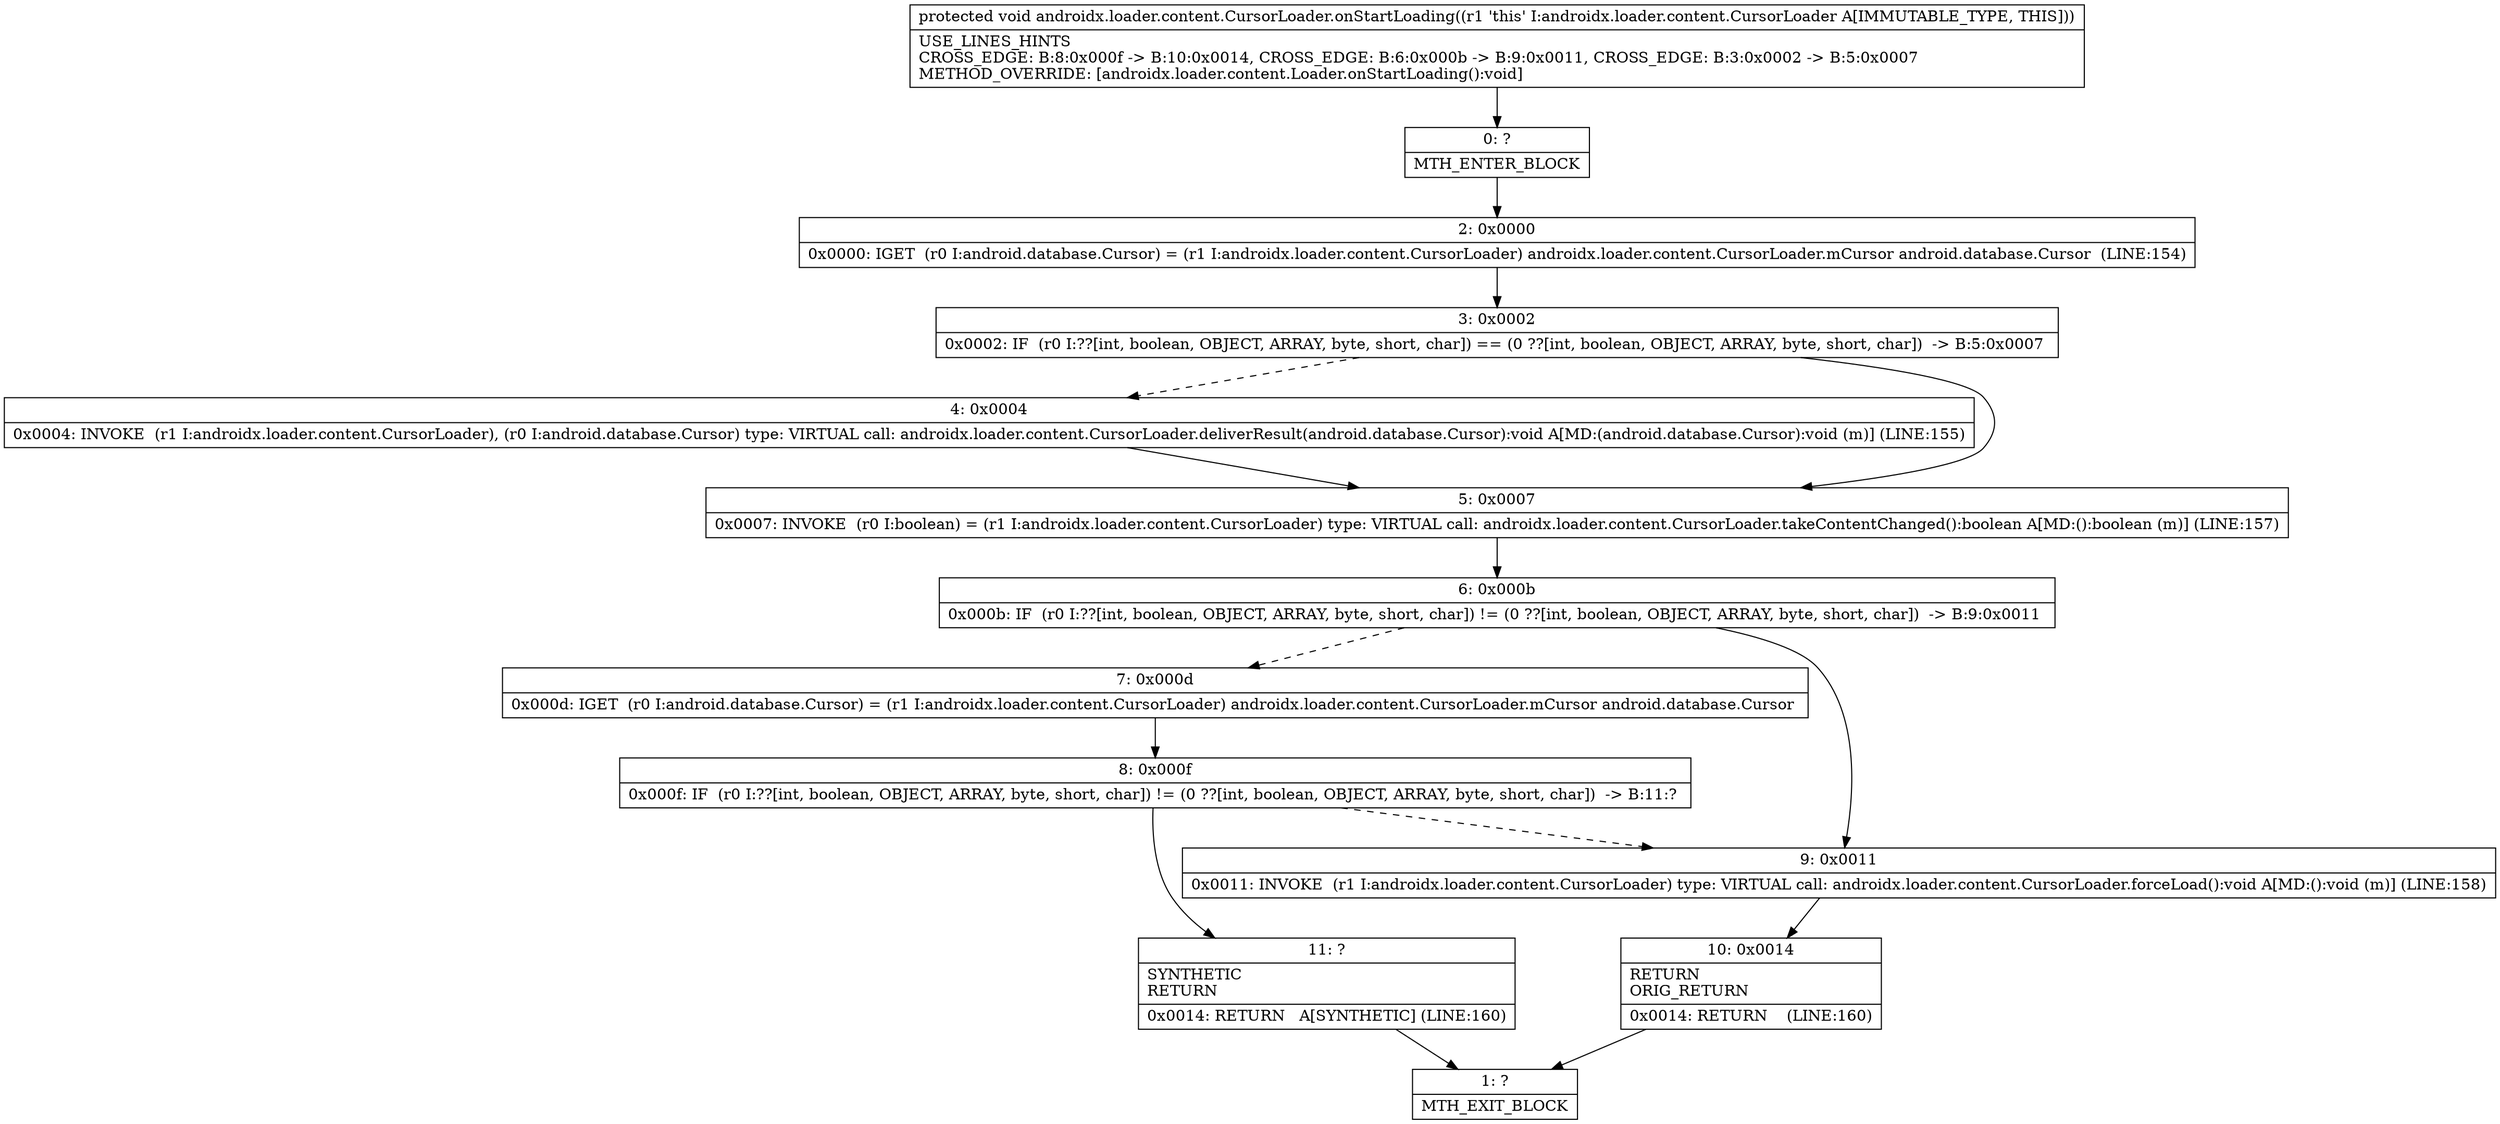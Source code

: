 digraph "CFG forandroidx.loader.content.CursorLoader.onStartLoading()V" {
Node_0 [shape=record,label="{0\:\ ?|MTH_ENTER_BLOCK\l}"];
Node_2 [shape=record,label="{2\:\ 0x0000|0x0000: IGET  (r0 I:android.database.Cursor) = (r1 I:androidx.loader.content.CursorLoader) androidx.loader.content.CursorLoader.mCursor android.database.Cursor  (LINE:154)\l}"];
Node_3 [shape=record,label="{3\:\ 0x0002|0x0002: IF  (r0 I:??[int, boolean, OBJECT, ARRAY, byte, short, char]) == (0 ??[int, boolean, OBJECT, ARRAY, byte, short, char])  \-\> B:5:0x0007 \l}"];
Node_4 [shape=record,label="{4\:\ 0x0004|0x0004: INVOKE  (r1 I:androidx.loader.content.CursorLoader), (r0 I:android.database.Cursor) type: VIRTUAL call: androidx.loader.content.CursorLoader.deliverResult(android.database.Cursor):void A[MD:(android.database.Cursor):void (m)] (LINE:155)\l}"];
Node_5 [shape=record,label="{5\:\ 0x0007|0x0007: INVOKE  (r0 I:boolean) = (r1 I:androidx.loader.content.CursorLoader) type: VIRTUAL call: androidx.loader.content.CursorLoader.takeContentChanged():boolean A[MD:():boolean (m)] (LINE:157)\l}"];
Node_6 [shape=record,label="{6\:\ 0x000b|0x000b: IF  (r0 I:??[int, boolean, OBJECT, ARRAY, byte, short, char]) != (0 ??[int, boolean, OBJECT, ARRAY, byte, short, char])  \-\> B:9:0x0011 \l}"];
Node_7 [shape=record,label="{7\:\ 0x000d|0x000d: IGET  (r0 I:android.database.Cursor) = (r1 I:androidx.loader.content.CursorLoader) androidx.loader.content.CursorLoader.mCursor android.database.Cursor \l}"];
Node_8 [shape=record,label="{8\:\ 0x000f|0x000f: IF  (r0 I:??[int, boolean, OBJECT, ARRAY, byte, short, char]) != (0 ??[int, boolean, OBJECT, ARRAY, byte, short, char])  \-\> B:11:? \l}"];
Node_11 [shape=record,label="{11\:\ ?|SYNTHETIC\lRETURN\l|0x0014: RETURN   A[SYNTHETIC] (LINE:160)\l}"];
Node_1 [shape=record,label="{1\:\ ?|MTH_EXIT_BLOCK\l}"];
Node_9 [shape=record,label="{9\:\ 0x0011|0x0011: INVOKE  (r1 I:androidx.loader.content.CursorLoader) type: VIRTUAL call: androidx.loader.content.CursorLoader.forceLoad():void A[MD:():void (m)] (LINE:158)\l}"];
Node_10 [shape=record,label="{10\:\ 0x0014|RETURN\lORIG_RETURN\l|0x0014: RETURN    (LINE:160)\l}"];
MethodNode[shape=record,label="{protected void androidx.loader.content.CursorLoader.onStartLoading((r1 'this' I:androidx.loader.content.CursorLoader A[IMMUTABLE_TYPE, THIS]))  | USE_LINES_HINTS\lCROSS_EDGE: B:8:0x000f \-\> B:10:0x0014, CROSS_EDGE: B:6:0x000b \-\> B:9:0x0011, CROSS_EDGE: B:3:0x0002 \-\> B:5:0x0007\lMETHOD_OVERRIDE: [androidx.loader.content.Loader.onStartLoading():void]\l}"];
MethodNode -> Node_0;Node_0 -> Node_2;
Node_2 -> Node_3;
Node_3 -> Node_4[style=dashed];
Node_3 -> Node_5;
Node_4 -> Node_5;
Node_5 -> Node_6;
Node_6 -> Node_7[style=dashed];
Node_6 -> Node_9;
Node_7 -> Node_8;
Node_8 -> Node_9[style=dashed];
Node_8 -> Node_11;
Node_11 -> Node_1;
Node_9 -> Node_10;
Node_10 -> Node_1;
}

